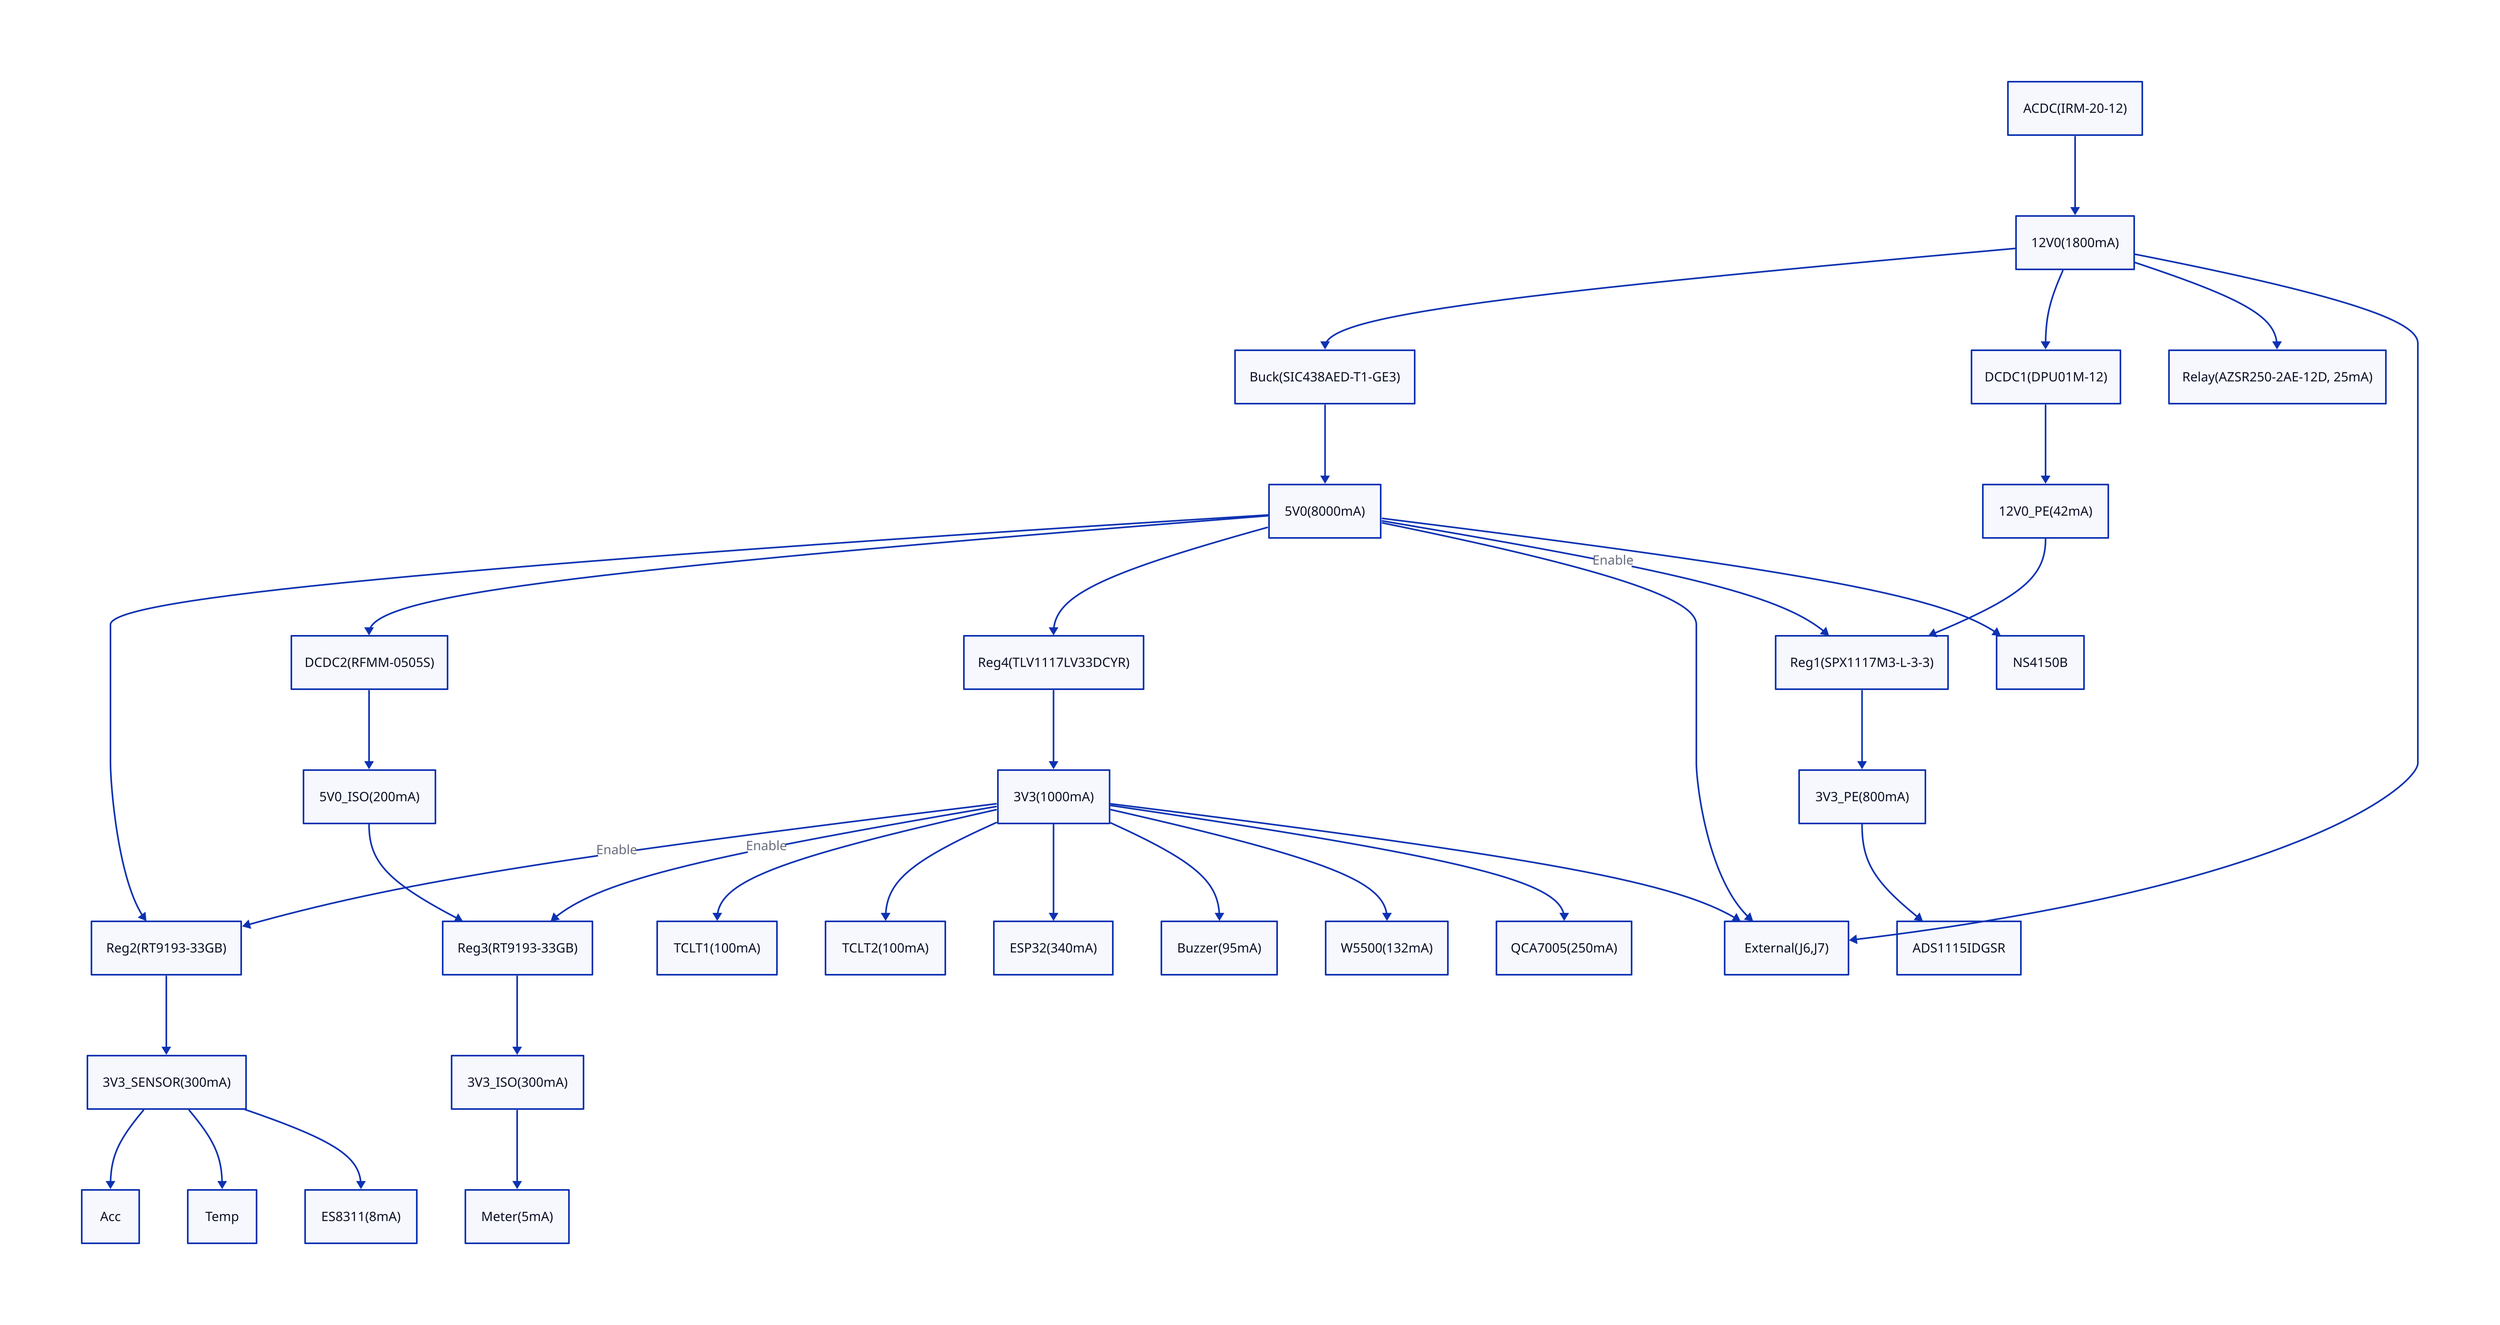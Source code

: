 ACDC(IRM-20-12) -> 12V0(1800mA)
12V0(1800mA) -> Buck(SIC438AED-T1-GE3) -> 5V0(8000mA)
12V0(1800mA) -> DCDC1(DPU01M-12) -> 12V0_PE(42mA)
12V0_PE(42mA) -> Reg1(SPX1117M3-L-3-3) -> 3V3_PE(800mA)
5V0(8000mA) -> Reg2(RT9193-33GB) -> 3V3_SENSOR(300mA)
5V0(8000mA) -> DCDC2(RFMM-0505S) -> 5V0_ISO(200mA)
5V0(8000mA) -> Reg4(TLV1117LV33DCYR) -> 3V3(1000mA)
5V0(8000mA) -> External(J6,J7)
5V0_ISO(200mA) -> Reg3(RT9193-33GB) -> 3V3_ISO(300mA)
5V0(8000mA) -> Reg1(SPX1117M3-L-3-3): Enable
3V3(1000mA) -> Reg2(RT9193-33GB): Enable
3V3(1000mA) -> Reg3(RT9193-33GB): Enable
12V0(1800mA) -> Relay(AZSR250-2AE-12D, 25mA)
12V0(1800mA) -> External(J6,J7)
3V3(1000mA) -> TCLT1(100mA)
3V3(1000mA) -> TCLT2(100mA)
3V3(1000mA) -> ESP32(340mA)
3V3(1000mA) -> Buzzer(95mA)
3V3(1000mA) -> W5500(132mA)
3V3(1000mA) -> QCA7005(250mA)
3V3(1000mA) -> External(J6,J7)
3V3_SENSOR(300mA) -> Acc
3V3_SENSOR(300mA) -> Temp
3V3_SENSOR(300mA) -> ES8311(8mA)
5V0(8000mA) -> NS4150B
3V3_ISO(300mA) -> Meter(5mA)
3V3_PE(800mA) -> ADS1115IDGSR
